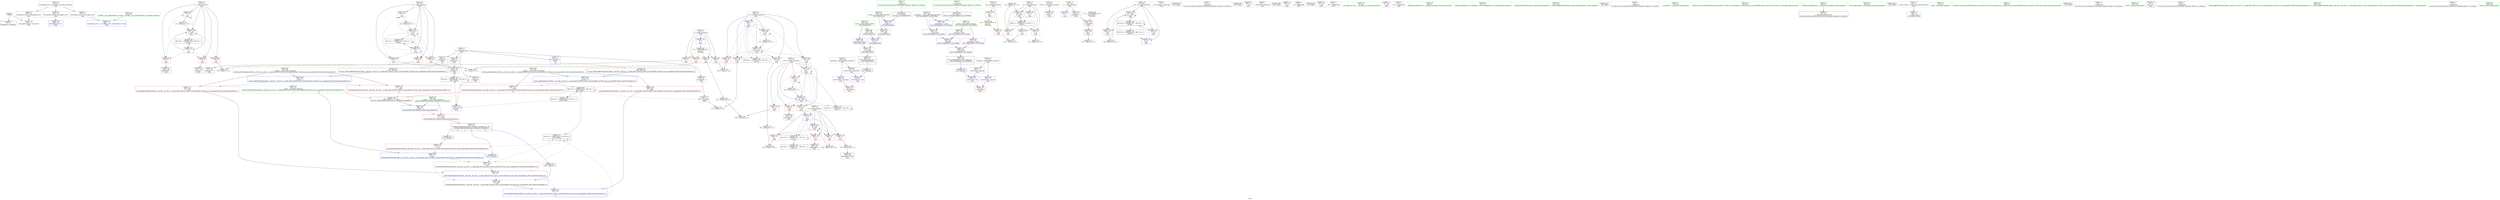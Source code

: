digraph "SVFG" {
	label="SVFG";

	Node0x564ef6b85640 [shape=record,color=grey,label="{NodeID: 0\nNullPtr}"];
	Node0x564ef6b85640 -> Node0x564ef6ba40d0[style=solid];
	Node0x564ef6b85640 -> Node0x564ef6ba9950[style=solid];
	Node0x564ef6ba2eb0 [shape=record,color=red,label="{NodeID: 97\n139\<--63\n\<--i\nmain\n}"];
	Node0x564ef6ba2eb0 -> Node0x564ef6ba4610[style=solid];
	Node0x564ef6ba0f10 [shape=record,color=green,label="{NodeID: 14\n8\<--10\nn\<--n_field_insensitive\nGlob }"];
	Node0x564ef6ba0f10 -> Node0x564ef6ba5f00[style=solid];
	Node0x564ef6ba0f10 -> Node0x564ef6ba5fd0[style=solid];
	Node0x564ef6ba0f10 -> Node0x564ef6ba60a0[style=solid];
	Node0x564ef6ba0f10 -> Node0x564ef6ba6170[style=solid];
	Node0x564ef6ba0f10 -> Node0x564ef6ba9550[style=solid];
	Node0x564ef6ba3a10 [shape=record,color=red,label="{NodeID: 111\n170\<--71\n\<--j29\nmain\n}"];
	Node0x564ef6ba3a10 -> Node0x564ef6ba46e0[style=solid];
	Node0x564ef6ba1c50 [shape=record,color=green,label="{NodeID: 28\n63\<--64\ni\<--i_field_insensitive\nmain\n}"];
	Node0x564ef6ba1c50 -> Node0x564ef6ba6580[style=solid];
	Node0x564ef6ba1c50 -> Node0x564ef6ba2de0[style=solid];
	Node0x564ef6ba1c50 -> Node0x564ef6ba2eb0[style=solid];
	Node0x564ef6ba1c50 -> Node0x564ef6ba2f80[style=solid];
	Node0x564ef6ba1c50 -> Node0x564ef6ba9d90[style=solid];
	Node0x564ef6ba1c50 -> Node0x564ef6baa1a0[style=solid];
	Node0x564ef6ba8e00 [shape=record,color=red,label="{NodeID: 125\n257\<--256\n\<--coerce.dive\n_ZSt12setprecisioni\n}"];
	Node0x564ef6ba8e00 -> Node0x564ef6ba4a20[style=solid];
	Node0x564ef6ba2900 [shape=record,color=green,label="{NodeID: 42\n237\<--238\n__mask.addr\<--__mask.addr_field_insensitive\n_ZSt11setiosflagsSt13_Ios_Fmtflags\n}"];
	Node0x564ef6ba2900 -> Node0x564ef6ba8b90[style=solid];
	Node0x564ef6ba2900 -> Node0x564ef6baa9c0[style=solid];
	Node0x564ef6baf700 [shape=record,color=grey,label="{NodeID: 222\n223 = Binary(222, 147, )\n}"];
	Node0x564ef6baf700 -> Node0x564ef6baa8f0[style=solid];
	Node0x564ef6ba9a50 [shape=record,color=blue,label="{NodeID: 139\n55\<--9\nretval\<--\nmain\n}"];
	Node0x564ef6ba4540 [shape=record,color=black,label="{NodeID: 56\n134\<--133\nconv\<--\nmain\n}"];
	Node0x564ef6ba4540 -> Node0x564ef6bafe80[style=solid];
	Node0x564ef6bd1ee0 [shape=record,color=black,label="{NodeID: 319\n264 = PHI(191, )\n1st arg _ZSt4swapIiENSt9enable_ifIXsr6__and_ISt6__not_ISt15__is_tuple_likeIT_EESt21is_move_constructibleIS3_ESt18is_move_assignableIS3_EEE5valueEvE4typeERS3_SC_ }"];
	Node0x564ef6bd1ee0 -> Node0x564ef6baadd0[style=solid];
	Node0x564ef6baa5b0 [shape=record,color=blue,label="{NodeID: 153\n67\<--196\nans\<--inc45\nmain\n}"];
	Node0x564ef6baa5b0 -> Node0x564ef6ba3390[style=dashed];
	Node0x564ef6baa5b0 -> Node0x564ef6baa5b0[style=dashed];
	Node0x564ef6baa5b0 -> Node0x564ef6bbae30[style=dashed];
	Node0x564ef6ba50a0 [shape=record,color=purple,label="{NodeID: 70\n187\<--16\narrayidx41\<--l\nmain\n|{<s0>10}}"];
	Node0x564ef6ba50a0:s0 -> Node0x564ef6bd1da0[style=solid,color=red];
	Node0x564ef6bbd630 [shape=record,color=black,label="{NodeID: 250\nMR_14V_2 = PHI(MR_14V_4, MR_14V_1, )\npts\{68 \}\n}"];
	Node0x564ef6bbd630 -> Node0x564ef6baa270[style=dashed];
	Node0x564ef6bab110 [shape=record,color=blue,label="{NodeID: 167\n294\<--293\n__t.addr\<--__t\n_ZSt4moveIRiEONSt16remove_referenceIT_E4typeEOS2_\n}"];
	Node0x564ef6bab110 -> Node0x564ef6ba9480[style=dashed];
	Node0x564ef6ba5c90 [shape=record,color=purple,label="{NodeID: 84\n243\<--235\ncoerce.dive\<--retval\n_ZSt11setiosflagsSt13_Ios_Fmtflags\n}"];
	Node0x564ef6ba5c90 -> Node0x564ef6ba8c60[style=solid];
	Node0x564ef6b86450 [shape=record,color=green,label="{NodeID: 1\n7\<--1\n__dso_handle\<--dummyObj\nGlob }"];
	Node0x564ef6ba2f80 [shape=record,color=red,label="{NodeID: 98\n151\<--63\n\<--i\nmain\n}"];
	Node0x564ef6ba2f80 -> Node0x564ef6baeb00[style=solid];
	Node0x564ef6ba1010 [shape=record,color=green,label="{NodeID: 15\n11\<--12\nqq\<--qq_field_insensitive\nGlob }"];
	Node0x564ef6ba1010 -> Node0x564ef6ba6240[style=solid];
	Node0x564ef6ba1010 -> Node0x564ef6ba9650[style=solid];
	Node0x564ef6ba3ae0 [shape=record,color=red,label="{NodeID: 112\n177\<--71\n\<--j29\nmain\n}"];
	Node0x564ef6ba3ae0 -> Node0x564ef6baa4e0[style=solid];
	Node0x564ef6ba1d20 [shape=record,color=green,label="{NodeID: 29\n65\<--66\nj\<--j_field_insensitive\nmain\n}"];
	Node0x564ef6ba1d20 -> Node0x564ef6ba3050[style=solid];
	Node0x564ef6ba1d20 -> Node0x564ef6ba3120[style=solid];
	Node0x564ef6ba1d20 -> Node0x564ef6ba31f0[style=solid];
	Node0x564ef6ba1d20 -> Node0x564ef6ba32c0[style=solid];
	Node0x564ef6ba1d20 -> Node0x564ef6ba9f30[style=solid];
	Node0x564ef6ba1d20 -> Node0x564ef6baa0d0[style=solid];
	Node0x564ef6ba8ed0 [shape=record,color=red,label="{NodeID: 126\n273\<--265\n\<--__a.addr\n_ZSt4swapIiENSt9enable_ifIXsr6__and_ISt6__not_ISt15__is_tuple_likeIT_EESt21is_move_constructibleIS3_ESt18is_move_assignableIS3_EEE5valueEvE4typeERS3_SC_\n|{<s0>12}}"];
	Node0x564ef6ba8ed0:s0 -> Node0x564ef6bd2020[style=solid,color=red];
	Node0x564ef6ba29d0 [shape=record,color=green,label="{NodeID: 43\n248\<--249\nretval\<--retval_field_insensitive\n_ZSt12setprecisioni\n}"];
	Node0x564ef6ba29d0 -> Node0x564ef6ba5d60[style=solid];
	Node0x564ef6ba29d0 -> Node0x564ef6ba5e30[style=solid];
	Node0x564ef69087d0 [shape=record,color=black,label="{NodeID: 306\n95 = PHI()\n}"];
	Node0x564ef6baf880 [shape=record,color=grey,label="{NodeID: 223\n215 = Binary(214, 147, )\n}"];
	Node0x564ef6ba9b20 [shape=record,color=blue,label="{NodeID: 140\n80\<--76\ncoerce.dive\<--call\nmain\n}"];
	Node0x564ef6ba9b20 -> Node0x564ef6ba8850[style=dashed];
	Node0x564ef6ba4610 [shape=record,color=black,label="{NodeID: 57\n140\<--139\nidxprom20\<--\nmain\n}"];
	Node0x564ef6bd2020 [shape=record,color=black,label="{NodeID: 320\n293 = PHI(273, 279, 269, )\n0th arg _ZSt4moveIRiEONSt16remove_referenceIT_E4typeEOS2_ }"];
	Node0x564ef6bd2020 -> Node0x564ef6bab110[style=solid];
	Node0x564ef6bb9530 [shape=record,color=black,label="{NodeID: 237\nMR_24V_9 = PHI(MR_24V_10, MR_24V_8, )\npts\{170000 \}\n|{|<s1>10|<s2>10|<s3>10}}"];
	Node0x564ef6bb9530 -> Node0x564ef6bbc230[style=dashed];
	Node0x564ef6bb9530:s1 -> Node0x564ef6ba9210[style=dashed,color=red];
	Node0x564ef6bb9530:s2 -> Node0x564ef6ba92e0[style=dashed,color=red];
	Node0x564ef6bb9530:s3 -> Node0x564ef6baaf70[style=dashed,color=red];
	Node0x564ef6baa680 [shape=record,color=blue,label="{NodeID: 154\n73\<--200\nk\<--dec\nmain\n}"];
	Node0x564ef6baa680 -> Node0x564ef6ba3c80[style=dashed];
	Node0x564ef6baa680 -> Node0x564ef6ba3d50[style=dashed];
	Node0x564ef6baa680 -> Node0x564ef6ba86b0[style=dashed];
	Node0x564ef6baa680 -> Node0x564ef6ba8780[style=dashed];
	Node0x564ef6baa680 -> Node0x564ef6baa680[style=dashed];
	Node0x564ef6baa680 -> Node0x564ef6bbbd30[style=dashed];
	Node0x564ef6ba5170 [shape=record,color=purple,label="{NodeID: 71\n191\<--16\narrayidx44\<--l\nmain\n|{<s0>10}}"];
	Node0x564ef6ba5170:s0 -> Node0x564ef6bd1ee0[style=solid,color=red];
	Node0x564ef6bbe340 [shape=record,color=black,label="{NodeID: 251\nMR_16V_2 = PHI(MR_16V_4, MR_16V_1, )\npts\{70 \}\n}"];
	Node0x564ef6bbe340 -> Node0x564ef6baa340[style=dashed];
	Node0x564ef6ba5d60 [shape=record,color=purple,label="{NodeID: 85\n253\<--248\n_M_n\<--retval\n_ZSt12setprecisioni\n}"];
	Node0x564ef6ba5d60 -> Node0x564ef6baac30[style=solid];
	Node0x564ef6b864e0 [shape=record,color=green,label="{NodeID: 2\n9\<--1\n\<--dummyObj\nCan only get source location for instruction, argument, global var or function.}"];
	Node0x564ef6ba3050 [shape=record,color=red,label="{NodeID: 99\n126\<--65\n\<--j\nmain\n}"];
	Node0x564ef6ba3050 -> Node0x564ef6bb0300[style=solid];
	Node0x564ef6ba1110 [shape=record,color=green,label="{NodeID: 16\n13\<--15\ns\<--s_field_insensitive\nGlob }"];
	Node0x564ef6ba1110 -> Node0x564ef6ba4c90[style=solid];
	Node0x564ef6ba1110 -> Node0x564ef6ba4d60[style=solid];
	Node0x564ef6ba3bb0 [shape=record,color=red,label="{NodeID: 113\n205\<--71\n\<--j29\nmain\n}"];
	Node0x564ef6ba3bb0 -> Node0x564ef6baee00[style=solid];
	Node0x564ef6ba1df0 [shape=record,color=green,label="{NodeID: 30\n67\<--68\nans\<--ans_field_insensitive\nmain\n}"];
	Node0x564ef6ba1df0 -> Node0x564ef6ba3390[style=solid];
	Node0x564ef6ba1df0 -> Node0x564ef6ba3460[style=solid];
	Node0x564ef6ba1df0 -> Node0x564ef6baa270[style=solid];
	Node0x564ef6ba1df0 -> Node0x564ef6baa5b0[style=solid];
	Node0x564ef6ba8fa0 [shape=record,color=red,label="{NodeID: 127\n282\<--265\n\<--__a.addr\n_ZSt4swapIiENSt9enable_ifIXsr6__and_ISt6__not_ISt15__is_tuple_likeIT_EESt21is_move_constructibleIS3_ESt18is_move_assignableIS3_EEE5valueEvE4typeERS3_SC_\n}"];
	Node0x564ef6ba8fa0 -> Node0x564ef6baaf70[style=solid];
	Node0x564ef6ba2aa0 [shape=record,color=green,label="{NodeID: 44\n250\<--251\n__n.addr\<--__n.addr_field_insensitive\n_ZSt12setprecisioni\n}"];
	Node0x564ef6ba2aa0 -> Node0x564ef6ba8d30[style=solid];
	Node0x564ef6ba2aa0 -> Node0x564ef6baab60[style=solid];
	Node0x564ef6bcffd0 [shape=record,color=black,label="{NodeID: 307\n99 = PHI()\n}"];
	Node0x564ef6bafa00 [shape=record,color=grey,label="{NodeID: 224\n175 = cmp(173, 174, )\n}"];
	Node0x564ef6ba9bf0 [shape=record,color=blue,label="{NodeID: 141\n91\<--87\ncoerce.dive5\<--call4\nmain\n}"];
	Node0x564ef6ba9bf0 -> Node0x564ef6ba8920[style=dashed];
	Node0x564ef6ba46e0 [shape=record,color=black,label="{NodeID: 58\n171\<--170\nidxprom33\<--\nmain\n}"];
	Node0x564ef6bd2300 [shape=record,color=black,label="{NodeID: 321\n247 = PHI(88, )\n0th arg _ZSt12setprecisioni }"];
	Node0x564ef6bd2300 -> Node0x564ef6baab60[style=solid];
	Node0x564ef6baa750 [shape=record,color=blue,label="{NodeID: 155\n71\<--206\nj29\<--inc50\nmain\n}"];
	Node0x564ef6baa750 -> Node0x564ef6ba3940[style=dashed];
	Node0x564ef6baa750 -> Node0x564ef6ba3a10[style=dashed];
	Node0x564ef6baa750 -> Node0x564ef6ba3ae0[style=dashed];
	Node0x564ef6baa750 -> Node0x564ef6ba3bb0[style=dashed];
	Node0x564ef6baa750 -> Node0x564ef6baa410[style=dashed];
	Node0x564ef6baa750 -> Node0x564ef6baa750[style=dashed];
	Node0x564ef6baa750 -> Node0x564ef6bbe430[style=dashed];
	Node0x564ef6ba5240 [shape=record,color=purple,label="{NodeID: 72\n98\<--19\n\<--.str\nmain\n}"];
	Node0x564ef6bbe430 [shape=record,color=black,label="{NodeID: 252\nMR_18V_2 = PHI(MR_18V_3, MR_18V_1, )\npts\{72 \}\n}"];
	Node0x564ef6bbe430 -> Node0x564ef6baa410[style=dashed];
	Node0x564ef6bbe430 -> Node0x564ef6bbe430[style=dashed];
	Node0x564ef6ba5e30 [shape=record,color=purple,label="{NodeID: 86\n256\<--248\ncoerce.dive\<--retval\n_ZSt12setprecisioni\n}"];
	Node0x564ef6ba5e30 -> Node0x564ef6ba8e00[style=solid];
	Node0x564ef6b86790 [shape=record,color=green,label="{NodeID: 3\n18\<--1\n_ZSt4cout\<--dummyObj\nGlob }"];
	Node0x564ef6ba3120 [shape=record,color=red,label="{NodeID: 100\n130\<--65\n\<--j\nmain\n}"];
	Node0x564ef6ba3120 -> Node0x564ef6ba4470[style=solid];
	Node0x564ef6ba1210 [shape=record,color=green,label="{NodeID: 17\n16\<--17\nl\<--l_field_insensitive\nGlob }"];
	Node0x564ef6ba1210 -> Node0x564ef6ba4e30[style=solid];
	Node0x564ef6ba1210 -> Node0x564ef6ba4f00[style=solid];
	Node0x564ef6ba1210 -> Node0x564ef6ba4fd0[style=solid];
	Node0x564ef6ba1210 -> Node0x564ef6ba50a0[style=solid];
	Node0x564ef6ba1210 -> Node0x564ef6ba5170[style=solid];
	Node0x564ef6ba3c80 [shape=record,color=red,label="{NodeID: 114\n180\<--73\n\<--k\nmain\n}"];
	Node0x564ef6ba3c80 -> Node0x564ef6bb0000[style=solid];
	Node0x564ef6ba1ec0 [shape=record,color=green,label="{NodeID: 31\n69\<--70\ni25\<--i25_field_insensitive\nmain\n}"];
	Node0x564ef6ba1ec0 -> Node0x564ef6ba3530[style=solid];
	Node0x564ef6ba1ec0 -> Node0x564ef6ba3600[style=solid];
	Node0x564ef6ba1ec0 -> Node0x564ef6ba36d0[style=solid];
	Node0x564ef6ba1ec0 -> Node0x564ef6ba37a0[style=solid];
	Node0x564ef6ba1ec0 -> Node0x564ef6ba3870[style=solid];
	Node0x564ef6ba1ec0 -> Node0x564ef6baa340[style=solid];
	Node0x564ef6ba1ec0 -> Node0x564ef6baa820[style=solid];
	Node0x564ef6ba9070 [shape=record,color=red,label="{NodeID: 128\n279\<--267\n\<--__b.addr\n_ZSt4swapIiENSt9enable_ifIXsr6__and_ISt6__not_ISt15__is_tuple_likeIT_EESt21is_move_constructibleIS3_ESt18is_move_assignableIS3_EEE5valueEvE4typeERS3_SC_\n|{<s0>13}}"];
	Node0x564ef6ba9070:s0 -> Node0x564ef6bd2020[style=solid,color=red];
	Node0x564ef6ba2b70 [shape=record,color=green,label="{NodeID: 45\n265\<--266\n__a.addr\<--__a.addr_field_insensitive\n_ZSt4swapIiENSt9enable_ifIXsr6__and_ISt6__not_ISt15__is_tuple_likeIT_EESt21is_move_constructibleIS3_ESt18is_move_assignableIS3_EEE5valueEvE4typeERS3_SC_\n}"];
	Node0x564ef6ba2b70 -> Node0x564ef6ba8ed0[style=solid];
	Node0x564ef6ba2b70 -> Node0x564ef6ba8fa0[style=solid];
	Node0x564ef6ba2b70 -> Node0x564ef6baad00[style=solid];
	Node0x564ef6bcf0f0 [shape=record,color=black,label="{NodeID: 308\n109 = PHI()\n}"];
	Node0x564ef6bafb80 [shape=record,color=grey,label="{NodeID: 225\n160 = cmp(158, 159, )\n}"];
	Node0x564ef6ba9cc0 [shape=record,color=blue,label="{NodeID: 142\n61\<--9\nii\<--\nmain\n}"];
	Node0x564ef6ba9cc0 -> Node0x564ef6bbc730[style=dashed];
	Node0x564ef6ba47b0 [shape=record,color=black,label="{NodeID: 59\n186\<--185\nidxprom40\<--\nmain\n}"];
	Node0x564ef6bd2410 [shape=record,color=black,label="{NodeID: 322\n234 = PHI(77, )\n0th arg _ZSt11setiosflagsSt13_Ios_Fmtflags }"];
	Node0x564ef6bd2410 -> Node0x564ef6baa9c0[style=solid];
	Node0x564ef6baa820 [shape=record,color=blue,label="{NodeID: 156\n69\<--211\ni25\<--inc53\nmain\n}"];
	Node0x564ef6baa820 -> Node0x564ef6ba3530[style=dashed];
	Node0x564ef6baa820 -> Node0x564ef6ba3600[style=dashed];
	Node0x564ef6baa820 -> Node0x564ef6ba36d0[style=dashed];
	Node0x564ef6baa820 -> Node0x564ef6ba37a0[style=dashed];
	Node0x564ef6baa820 -> Node0x564ef6ba3870[style=dashed];
	Node0x564ef6baa820 -> Node0x564ef6baa820[style=dashed];
	Node0x564ef6baa820 -> Node0x564ef6bbe340[style=dashed];
	Node0x564ef6ba5310 [shape=record,color=purple,label="{NodeID: 73\n108\<--19\n\<--.str\nmain\n}"];
	Node0x564ef6bbe930 [shape=record,color=black,label="{NodeID: 253\nMR_20V_2 = PHI(MR_20V_3, MR_20V_1, )\npts\{74 \}\n}"];
	Node0x564ef6bbe930 -> Node0x564ef6bbbd30[style=dashed];
	Node0x564ef6ba5f00 [shape=record,color=red,label="{NodeID: 87\n113\<--8\n\<--n\nmain\n}"];
	Node0x564ef6ba5f00 -> Node0x564ef6bb0180[style=solid];
	Node0x564ef6b86820 [shape=record,color=green,label="{NodeID: 4\n19\<--1\n.str\<--dummyObj\nGlob }"];
	Node0x564ef6ba31f0 [shape=record,color=red,label="{NodeID: 101\n138\<--65\n\<--j\nmain\n}"];
	Node0x564ef6ba31f0 -> Node0x564ef6baa000[style=solid];
	Node0x564ef6ba1310 [shape=record,color=green,label="{NodeID: 18\n25\<--29\nllvm.global_ctors\<--llvm.global_ctors_field_insensitive\nGlob }"];
	Node0x564ef6ba1310 -> Node0x564ef6ba5580[style=solid];
	Node0x564ef6ba1310 -> Node0x564ef6ba5680[style=solid];
	Node0x564ef6ba1310 -> Node0x564ef6ba5780[style=solid];
	Node0x564ef6ba3d50 [shape=record,color=red,label="{NodeID: 115\n185\<--73\n\<--k\nmain\n}"];
	Node0x564ef6ba3d50 -> Node0x564ef6ba47b0[style=solid];
	Node0x564ef6ba1f90 [shape=record,color=green,label="{NodeID: 32\n71\<--72\nj29\<--j29_field_insensitive\nmain\n}"];
	Node0x564ef6ba1f90 -> Node0x564ef6ba3940[style=solid];
	Node0x564ef6ba1f90 -> Node0x564ef6ba3a10[style=solid];
	Node0x564ef6ba1f90 -> Node0x564ef6ba3ae0[style=solid];
	Node0x564ef6ba1f90 -> Node0x564ef6ba3bb0[style=solid];
	Node0x564ef6ba1f90 -> Node0x564ef6baa410[style=solid];
	Node0x564ef6ba1f90 -> Node0x564ef6baa750[style=solid];
	Node0x564ef6ba9140 [shape=record,color=red,label="{NodeID: 129\n286\<--267\n\<--__b.addr\n_ZSt4swapIiENSt9enable_ifIXsr6__and_ISt6__not_ISt15__is_tuple_likeIT_EESt21is_move_constructibleIS3_ESt18is_move_assignableIS3_EEE5valueEvE4typeERS3_SC_\n}"];
	Node0x564ef6ba9140 -> Node0x564ef6bab040[style=solid];
	Node0x564ef6ba2c40 [shape=record,color=green,label="{NodeID: 46\n267\<--268\n__b.addr\<--__b.addr_field_insensitive\n_ZSt4swapIiENSt9enable_ifIXsr6__and_ISt6__not_ISt15__is_tuple_likeIT_EESt21is_move_constructibleIS3_ESt18is_move_assignableIS3_EEE5valueEvE4typeERS3_SC_\n}"];
	Node0x564ef6ba2c40 -> Node0x564ef6ba9070[style=solid];
	Node0x564ef6ba2c40 -> Node0x564ef6ba9140[style=solid];
	Node0x564ef6ba2c40 -> Node0x564ef6baadd0[style=solid];
	Node0x564ef6bcf1f0 [shape=record,color=black,label="{NodeID: 309\n37 = PHI()\n}"];
	Node0x564ef6bafd00 [shape=record,color=grey,label="{NodeID: 226\n106 = cmp(104, 105, )\n}"];
	Node0x564ef6ba9d90 [shape=record,color=blue,label="{NodeID: 143\n63\<--9\ni\<--\nmain\n}"];
	Node0x564ef6ba9d90 -> Node0x564ef6ba6580[style=dashed];
	Node0x564ef6ba9d90 -> Node0x564ef6ba2de0[style=dashed];
	Node0x564ef6ba9d90 -> Node0x564ef6ba2eb0[style=dashed];
	Node0x564ef6ba9d90 -> Node0x564ef6ba2f80[style=dashed];
	Node0x564ef6ba9d90 -> Node0x564ef6baa1a0[style=dashed];
	Node0x564ef6ba9d90 -> Node0x564ef6bbcc30[style=dashed];
	Node0x564ef6ba4880 [shape=record,color=black,label="{NodeID: 60\n190\<--189\nidxprom43\<--sub42\nmain\n}"];
	Node0x564ef6baa8f0 [shape=record,color=blue,label="{NodeID: 157\n61\<--223\nii\<--inc58\nmain\n}"];
	Node0x564ef6baa8f0 -> Node0x564ef6bbc730[style=dashed];
	Node0x564ef6ba53e0 [shape=record,color=purple,label="{NodeID: 74\n121\<--21\n\<--.str.1\nmain\n}"];
	Node0x564ef6bbee30 [shape=record,color=black,label="{NodeID: 254\nMR_24V_2 = PHI(MR_24V_8, MR_24V_1, )\npts\{170000 \}\n}"];
	Node0x564ef6bbee30 -> Node0x564ef6ba9e60[style=dashed];
	Node0x564ef6bbee30 -> Node0x564ef6bbc230[style=dashed];
	Node0x564ef6ba5fd0 [shape=record,color=red,label="{NodeID: 88\n127\<--8\n\<--n\nmain\n}"];
	Node0x564ef6ba5fd0 -> Node0x564ef6bb0300[style=solid];
	Node0x564ef6b868b0 [shape=record,color=green,label="{NodeID: 5\n21\<--1\n.str.1\<--dummyObj\nGlob }"];
	Node0x564ef6bc13d0 [shape=record,color=yellow,style=double,label="{NodeID: 268\n22V_1 = ENCHI(MR_22V_0)\npts\{150000 \}\nFun[main]}"];
	Node0x564ef6bc13d0 -> Node0x564ef6ba89f0[style=dashed];
	Node0x564ef6ba32c0 [shape=record,color=red,label="{NodeID: 102\n145\<--65\n\<--j\nmain\n}"];
	Node0x564ef6ba32c0 -> Node0x564ef6baef80[style=solid];
	Node0x564ef6ba1410 [shape=record,color=green,label="{NodeID: 19\n30\<--31\n__cxx_global_var_init\<--__cxx_global_var_init_field_insensitive\n}"];
	Node0x564ef6ba86b0 [shape=record,color=red,label="{NodeID: 116\n188\<--73\n\<--k\nmain\n}"];
	Node0x564ef6ba86b0 -> Node0x564ef6baec80[style=solid];
	Node0x564ef6ba2060 [shape=record,color=green,label="{NodeID: 33\n73\<--74\nk\<--k_field_insensitive\nmain\n}"];
	Node0x564ef6ba2060 -> Node0x564ef6ba3c80[style=solid];
	Node0x564ef6ba2060 -> Node0x564ef6ba3d50[style=solid];
	Node0x564ef6ba2060 -> Node0x564ef6ba86b0[style=solid];
	Node0x564ef6ba2060 -> Node0x564ef6ba8780[style=solid];
	Node0x564ef6ba2060 -> Node0x564ef6baa4e0[style=solid];
	Node0x564ef6ba2060 -> Node0x564ef6baa680[style=solid];
	Node0x564ef6baea00 [shape=record,color=grey,label="{NodeID: 213\n211 = Binary(210, 147, )\n}"];
	Node0x564ef6baea00 -> Node0x564ef6baa820[style=solid];
	Node0x564ef6ba9210 [shape=record,color=red,label="{NodeID: 130\n277\<--274\n\<--call\n_ZSt4swapIiENSt9enable_ifIXsr6__and_ISt6__not_ISt15__is_tuple_likeIT_EESt21is_move_constructibleIS3_ESt18is_move_assignableIS3_EEE5valueEvE4typeERS3_SC_\n}"];
	Node0x564ef6ba9210 -> Node0x564ef6baaea0[style=solid];
	Node0x564ef6ba2d10 [shape=record,color=green,label="{NodeID: 47\n269\<--270\n__tmp\<--__tmp_field_insensitive\n_ZSt4swapIiENSt9enable_ifIXsr6__and_ISt6__not_ISt15__is_tuple_likeIT_EESt21is_move_constructibleIS3_ESt18is_move_assignableIS3_EEE5valueEvE4typeERS3_SC_\n|{|<s1>14}}"];
	Node0x564ef6ba2d10 -> Node0x564ef6baaea0[style=solid];
	Node0x564ef6ba2d10:s1 -> Node0x564ef6bd2020[style=solid,color=red];
	Node0x564ef6bcf2f0 [shape=record,color=black,label="{NodeID: 310\n76 = PHI(233, )\n}"];
	Node0x564ef6bcf2f0 -> Node0x564ef6ba9b20[style=solid];
	Node0x564ef6bafe80 [shape=record,color=grey,label="{NodeID: 227\n135 = cmp(134, 136, )\n}"];
	Node0x564ef6ba9e60 [shape=record,color=blue,label="{NodeID: 144\n118\<--120\narrayidx\<--\nmain\n}"];
	Node0x564ef6ba9e60 -> Node0x564ef6bb8630[style=dashed];
	Node0x564ef6ba4950 [shape=record,color=black,label="{NodeID: 61\n233\<--244\n_ZSt11setiosflagsSt13_Ios_Fmtflags_ret\<--\n_ZSt11setiosflagsSt13_Ios_Fmtflags\n|{<s0>3}}"];
	Node0x564ef6ba4950:s0 -> Node0x564ef6bcf2f0[style=solid,color=blue];
	Node0x564ef6baa9c0 [shape=record,color=blue,label="{NodeID: 158\n237\<--234\n__mask.addr\<--__mask\n_ZSt11setiosflagsSt13_Ios_Fmtflags\n}"];
	Node0x564ef6baa9c0 -> Node0x564ef6ba8b90[style=dashed];
	Node0x564ef6ba54b0 [shape=record,color=purple,label="{NodeID: 75\n217\<--23\n\<--.str.2\nmain\n}"];
	Node0x564ef6ba60a0 [shape=record,color=red,label="{NodeID: 89\n159\<--8\n\<--n\nmain\n}"];
	Node0x564ef6ba60a0 -> Node0x564ef6bafb80[style=solid];
	Node0x564ef6b86970 [shape=record,color=green,label="{NodeID: 6\n23\<--1\n.str.2\<--dummyObj\nGlob }"];
	Node0x564ef6ba3390 [shape=record,color=red,label="{NodeID: 103\n195\<--67\n\<--ans\nmain\n}"];
	Node0x564ef6ba3390 -> Node0x564ef6baf580[style=solid];
	Node0x564ef6ba1510 [shape=record,color=green,label="{NodeID: 20\n34\<--35\n_ZNSt8ios_base4InitC1Ev\<--_ZNSt8ios_base4InitC1Ev_field_insensitive\n}"];
	Node0x564ef6ba8780 [shape=record,color=red,label="{NodeID: 117\n199\<--73\n\<--k\nmain\n}"];
	Node0x564ef6ba8780 -> Node0x564ef6baf400[style=solid];
	Node0x564ef6ba2130 [shape=record,color=green,label="{NodeID: 34\n78\<--79\n_ZSt11setiosflagsSt13_Ios_Fmtflags\<--_ZSt11setiosflagsSt13_Ios_Fmtflags_field_insensitive\n}"];
	Node0x564ef6baeb00 [shape=record,color=grey,label="{NodeID: 214\n152 = Binary(151, 147, )\n}"];
	Node0x564ef6baeb00 -> Node0x564ef6baa1a0[style=solid];
	Node0x564ef6ba92e0 [shape=record,color=red,label="{NodeID: 131\n281\<--280\n\<--call1\n_ZSt4swapIiENSt9enable_ifIXsr6__and_ISt6__not_ISt15__is_tuple_likeIT_EESt21is_move_constructibleIS3_ESt18is_move_assignableIS3_EEE5valueEvE4typeERS3_SC_\n}"];
	Node0x564ef6ba92e0 -> Node0x564ef6baaf70[style=solid];
	Node0x564ef6ba3e00 [shape=record,color=green,label="{NodeID: 48\n275\<--276\n_ZSt4moveIRiEONSt16remove_referenceIT_E4typeEOS2_\<--_ZSt4moveIRiEONSt16remove_referenceIT_E4typeEOS2__field_insensitive\n}"];
	Node0x564ef6bcf4e0 [shape=record,color=black,label="{NodeID: 311\n84 = PHI()\n}"];
	Node0x564ef6bb0000 [shape=record,color=grey,label="{NodeID: 228\n183 = cmp(180, 182, )\n}"];
	Node0x564ef6ba9f30 [shape=record,color=blue,label="{NodeID: 145\n65\<--9\nj\<--\nmain\n}"];
	Node0x564ef6ba9f30 -> Node0x564ef6ba3050[style=dashed];
	Node0x564ef6ba9f30 -> Node0x564ef6ba3120[style=dashed];
	Node0x564ef6ba9f30 -> Node0x564ef6ba31f0[style=dashed];
	Node0x564ef6ba9f30 -> Node0x564ef6ba32c0[style=dashed];
	Node0x564ef6ba9f30 -> Node0x564ef6ba9f30[style=dashed];
	Node0x564ef6ba9f30 -> Node0x564ef6baa0d0[style=dashed];
	Node0x564ef6ba9f30 -> Node0x564ef6bbd130[style=dashed];
	Node0x564ef6ba4a20 [shape=record,color=black,label="{NodeID: 62\n246\<--257\n_ZSt12setprecisioni_ret\<--\n_ZSt12setprecisioni\n|{<s0>5}}"];
	Node0x564ef6ba4a20:s0 -> Node0x564ef6bcf5b0[style=solid,color=blue];
	Node0x564ef6bbae30 [shape=record,color=black,label="{NodeID: 242\nMR_14V_4 = PHI(MR_14V_7, MR_14V_3, )\npts\{68 \}\n}"];
	Node0x564ef6bbae30 -> Node0x564ef6ba3390[style=dashed];
	Node0x564ef6bbae30 -> Node0x564ef6ba3460[style=dashed];
	Node0x564ef6bbae30 -> Node0x564ef6baa5b0[style=dashed];
	Node0x564ef6bbae30 -> Node0x564ef6bbae30[style=dashed];
	Node0x564ef6bbae30 -> Node0x564ef6bbd630[style=dashed];
	Node0x564ef6baaa90 [shape=record,color=blue,label="{NodeID: 159\n240\<--241\n_M_mask\<--\n_ZSt11setiosflagsSt13_Ios_Fmtflags\n}"];
	Node0x564ef6baaa90 -> Node0x564ef6ba8c60[style=dashed];
	Node0x564ef6ba5580 [shape=record,color=purple,label="{NodeID: 76\n303\<--25\nllvm.global_ctors_0\<--llvm.global_ctors\nGlob }"];
	Node0x564ef6ba5580 -> Node0x564ef6ba9750[style=solid];
	Node0x564ef6ba6170 [shape=record,color=red,label="{NodeID: 90\n166\<--8\n\<--n\nmain\n}"];
	Node0x564ef6ba6170 -> Node0x564ef6baf280[style=solid];
	Node0x564ef6ba08c0 [shape=record,color=green,label="{NodeID: 7\n26\<--1\n\<--dummyObj\nCan only get source location for instruction, argument, global var or function.}"];
	Node0x564ef6ba3460 [shape=record,color=red,label="{NodeID: 104\n216\<--67\n\<--ans\nmain\n}"];
	Node0x564ef6ba1610 [shape=record,color=green,label="{NodeID: 21\n40\<--41\n__cxa_atexit\<--__cxa_atexit_field_insensitive\n}"];
	Node0x564ef6ba8850 [shape=record,color=red,label="{NodeID: 118\n83\<--82\n\<--coerce.dive1\nmain\n}"];
	Node0x564ef6ba2230 [shape=record,color=green,label="{NodeID: 35\n85\<--86\n_ZStlsIcSt11char_traitsIcEERSt13basic_ostreamIT_T0_ES6_St12_Setiosflags\<--_ZStlsIcSt11char_traitsIcEERSt13basic_ostreamIT_T0_ES6_St12_Setiosflags_field_insensitive\n}"];
	Node0x564ef6baec80 [shape=record,color=grey,label="{NodeID: 215\n189 = Binary(188, 147, )\n}"];
	Node0x564ef6baec80 -> Node0x564ef6ba4880[style=solid];
	Node0x564ef6ba93b0 [shape=record,color=red,label="{NodeID: 132\n285\<--284\n\<--call2\n_ZSt4swapIiENSt9enable_ifIXsr6__and_ISt6__not_ISt15__is_tuple_likeIT_EESt21is_move_constructibleIS3_ESt18is_move_assignableIS3_EEE5valueEvE4typeERS3_SC_\n}"];
	Node0x564ef6ba93b0 -> Node0x564ef6bab040[style=solid];
	Node0x564ef6ba3f00 [shape=record,color=green,label="{NodeID: 49\n294\<--295\n__t.addr\<--__t.addr_field_insensitive\n_ZSt4moveIRiEONSt16remove_referenceIT_E4typeEOS2_\n}"];
	Node0x564ef6ba3f00 -> Node0x564ef6ba9480[style=solid];
	Node0x564ef6ba3f00 -> Node0x564ef6bab110[style=solid];
	Node0x564ef6bcf5b0 [shape=record,color=black,label="{NodeID: 312\n87 = PHI(246, )\n}"];
	Node0x564ef6bcf5b0 -> Node0x564ef6ba9bf0[style=solid];
	Node0x564ef6bb0180 [shape=record,color=grey,label="{NodeID: 229\n114 = cmp(112, 113, )\n}"];
	Node0x564ef6baa000 [shape=record,color=blue,label="{NodeID: 146\n141\<--138\narrayidx21\<--\nmain\n}"];
	Node0x564ef6baa000 -> Node0x564ef6bb8630[style=dashed];
	Node0x564ef6ba4af0 [shape=record,color=black,label="{NodeID: 63\n292\<--297\n_ZSt4moveIRiEONSt16remove_referenceIT_E4typeEOS2__ret\<--\n_ZSt4moveIRiEONSt16remove_referenceIT_E4typeEOS2_\n|{<s0>12|<s1>13|<s2>14}}"];
	Node0x564ef6ba4af0:s0 -> Node0x564ef6bcf880[style=solid,color=blue];
	Node0x564ef6ba4af0:s1 -> Node0x564ef6bcfa20[style=solid,color=blue];
	Node0x564ef6ba4af0:s2 -> Node0x564ef6bd1c60[style=solid,color=blue];
	Node0x564ef6baab60 [shape=record,color=blue,label="{NodeID: 160\n250\<--247\n__n.addr\<--__n\n_ZSt12setprecisioni\n}"];
	Node0x564ef6baab60 -> Node0x564ef6ba8d30[style=dashed];
	Node0x564ef6ba5680 [shape=record,color=purple,label="{NodeID: 77\n304\<--25\nllvm.global_ctors_1\<--llvm.global_ctors\nGlob }"];
	Node0x564ef6ba5680 -> Node0x564ef6ba9850[style=solid];
	Node0x564ef6ba6240 [shape=record,color=red,label="{NodeID: 91\n105\<--11\n\<--qq\nmain\n}"];
	Node0x564ef6ba6240 -> Node0x564ef6bafd00[style=solid];
	Node0x564ef6ba0950 [shape=record,color=green,label="{NodeID: 8\n77\<--1\n\<--dummyObj\nCan only get source location for instruction, argument, global var or function.|{<s0>3}}"];
	Node0x564ef6ba0950:s0 -> Node0x564ef6bd2410[style=solid,color=red];
	Node0x564ef6ba3530 [shape=record,color=red,label="{NodeID: 105\n158\<--69\n\<--i25\nmain\n}"];
	Node0x564ef6ba3530 -> Node0x564ef6bafb80[style=solid];
	Node0x564ef6ba1710 [shape=record,color=green,label="{NodeID: 22\n39\<--45\n_ZNSt8ios_base4InitD1Ev\<--_ZNSt8ios_base4InitD1Ev_field_insensitive\n}"];
	Node0x564ef6ba1710 -> Node0x564ef6ba42a0[style=solid];
	Node0x564ef6ba8920 [shape=record,color=red,label="{NodeID: 119\n94\<--93\n\<--coerce.dive6\nmain\n}"];
	Node0x564ef6ba2330 [shape=record,color=green,label="{NodeID: 36\n89\<--90\n_ZSt12setprecisioni\<--_ZSt12setprecisioni_field_insensitive\n}"];
	Node0x564ef6baee00 [shape=record,color=grey,label="{NodeID: 216\n206 = Binary(205, 147, )\n}"];
	Node0x564ef6baee00 -> Node0x564ef6baa750[style=solid];
	Node0x564ef6ba9480 [shape=record,color=red,label="{NodeID: 133\n297\<--294\n\<--__t.addr\n_ZSt4moveIRiEONSt16remove_referenceIT_E4typeEOS2_\n}"];
	Node0x564ef6ba9480 -> Node0x564ef6ba4af0[style=solid];
	Node0x564ef6ba3fd0 [shape=record,color=green,label="{NodeID: 50\n27\<--299\n_GLOBAL__sub_I_ZhukovDmitry_0_0.cpp\<--_GLOBAL__sub_I_ZhukovDmitry_0_0.cpp_field_insensitive\n}"];
	Node0x564ef6ba3fd0 -> Node0x564ef6ba9850[style=solid];
	Node0x564ef6bcf6e0 [shape=record,color=black,label="{NodeID: 313\n218 = PHI()\n}"];
	Node0x564ef6bb0300 [shape=record,color=grey,label="{NodeID: 230\n128 = cmp(126, 127, )\n}"];
	Node0x564ef6baa0d0 [shape=record,color=blue,label="{NodeID: 147\n65\<--146\nj\<--inc\nmain\n}"];
	Node0x564ef6baa0d0 -> Node0x564ef6ba3050[style=dashed];
	Node0x564ef6baa0d0 -> Node0x564ef6ba3120[style=dashed];
	Node0x564ef6baa0d0 -> Node0x564ef6ba31f0[style=dashed];
	Node0x564ef6baa0d0 -> Node0x564ef6ba32c0[style=dashed];
	Node0x564ef6baa0d0 -> Node0x564ef6ba9f30[style=dashed];
	Node0x564ef6baa0d0 -> Node0x564ef6baa0d0[style=dashed];
	Node0x564ef6baa0d0 -> Node0x564ef6bbd130[style=dashed];
	Node0x564ef6ba4bc0 [shape=record,color=purple,label="{NodeID: 64\n36\<--4\n\<--_ZStL8__ioinit\n__cxx_global_var_init\n}"];
	Node0x564ef6baac30 [shape=record,color=blue,label="{NodeID: 161\n253\<--254\n_M_n\<--\n_ZSt12setprecisioni\n}"];
	Node0x564ef6baac30 -> Node0x564ef6ba8e00[style=dashed];
	Node0x564ef6ba5780 [shape=record,color=purple,label="{NodeID: 78\n305\<--25\nllvm.global_ctors_2\<--llvm.global_ctors\nGlob }"];
	Node0x564ef6ba5780 -> Node0x564ef6ba9950[style=solid];
	Node0x564ef6a03600 [shape=record,color=yellow,style=double,label="{NodeID: 258\n2V_1 = ENCHI(MR_2V_0)\npts\{10 \}\nFun[main]}"];
	Node0x564ef6a03600 -> Node0x564ef6ba5f00[style=dashed];
	Node0x564ef6a03600 -> Node0x564ef6ba5fd0[style=dashed];
	Node0x564ef6a03600 -> Node0x564ef6ba60a0[style=dashed];
	Node0x564ef6a03600 -> Node0x564ef6ba6170[style=dashed];
	Node0x564ef6ba6310 [shape=record,color=red,label="{NodeID: 92\n104\<--61\n\<--ii\nmain\n}"];
	Node0x564ef6ba6310 -> Node0x564ef6bafd00[style=solid];
	Node0x564ef6ba0a10 [shape=record,color=green,label="{NodeID: 9\n88\<--1\n\<--dummyObj\nCan only get source location for instruction, argument, global var or function.|{<s0>5}}"];
	Node0x564ef6ba0a10:s0 -> Node0x564ef6bd2300[style=solid,color=red];
	Node0x564ef6ba3600 [shape=record,color=red,label="{NodeID: 106\n162\<--69\n\<--i25\nmain\n}"];
	Node0x564ef6ba3600 -> Node0x564ef6baa410[style=solid];
	Node0x564ef6ba1810 [shape=record,color=green,label="{NodeID: 23\n52\<--53\nmain\<--main_field_insensitive\n}"];
	Node0x564ef6ba89f0 [shape=record,color=red,label="{NodeID: 120\n133\<--132\n\<--arrayidx18\nmain\n}"];
	Node0x564ef6ba89f0 -> Node0x564ef6ba4540[style=solid];
	Node0x564ef6ba2430 [shape=record,color=green,label="{NodeID: 37\n96\<--97\n_ZStlsIcSt11char_traitsIcEERSt13basic_ostreamIT_T0_ES6_St13_Setprecision\<--_ZStlsIcSt11char_traitsIcEERSt13basic_ostreamIT_T0_ES6_St13_Setprecision_field_insensitive\n}"];
	Node0x564ef6baef80 [shape=record,color=grey,label="{NodeID: 217\n146 = Binary(145, 147, )\n}"];
	Node0x564ef6baef80 -> Node0x564ef6baa0d0[style=solid];
	Node0x564ef6ba9550 [shape=record,color=blue,label="{NodeID: 134\n8\<--9\nn\<--\nGlob }"];
	Node0x564ef6ba9550 -> Node0x564ef6a03600[style=dashed];
	Node0x564ef6ba40d0 [shape=record,color=black,label="{NodeID: 51\n2\<--3\ndummyVal\<--dummyVal\n}"];
	Node0x564ef6bcf7b0 [shape=record,color=black,label="{NodeID: 314\n123 = PHI()\n}"];
	Node0x564ef6bb0480 [shape=record,color=grey,label="{NodeID: 231\n168 = cmp(165, 167, )\n}"];
	Node0x564ef6baa1a0 [shape=record,color=blue,label="{NodeID: 148\n63\<--152\ni\<--inc23\nmain\n}"];
	Node0x564ef6baa1a0 -> Node0x564ef6ba6580[style=dashed];
	Node0x564ef6baa1a0 -> Node0x564ef6ba2de0[style=dashed];
	Node0x564ef6baa1a0 -> Node0x564ef6ba2eb0[style=dashed];
	Node0x564ef6baa1a0 -> Node0x564ef6ba2f80[style=dashed];
	Node0x564ef6baa1a0 -> Node0x564ef6baa1a0[style=dashed];
	Node0x564ef6baa1a0 -> Node0x564ef6bbcc30[style=dashed];
	Node0x564ef6ba4c90 [shape=record,color=purple,label="{NodeID: 65\n122\<--13\n\<--s\nmain\n}"];
	Node0x564ef6bbbd30 [shape=record,color=black,label="{NodeID: 245\nMR_20V_3 = PHI(MR_20V_7, MR_20V_2, )\npts\{74 \}\n}"];
	Node0x564ef6bbbd30 -> Node0x564ef6baa4e0[style=dashed];
	Node0x564ef6bbbd30 -> Node0x564ef6bbbd30[style=dashed];
	Node0x564ef6bbbd30 -> Node0x564ef6bbe930[style=dashed];
	Node0x564ef6baad00 [shape=record,color=blue,label="{NodeID: 162\n265\<--263\n__a.addr\<--__a\n_ZSt4swapIiENSt9enable_ifIXsr6__and_ISt6__not_ISt15__is_tuple_likeIT_EESt21is_move_constructibleIS3_ESt18is_move_assignableIS3_EEE5valueEvE4typeERS3_SC_\n}"];
	Node0x564ef6baad00 -> Node0x564ef6ba8ed0[style=dashed];
	Node0x564ef6baad00 -> Node0x564ef6ba8fa0[style=dashed];
	Node0x564ef6ba5880 [shape=record,color=purple,label="{NodeID: 79\n80\<--57\ncoerce.dive\<--agg.tmp\nmain\n}"];
	Node0x564ef6ba5880 -> Node0x564ef6ba9b20[style=solid];
	Node0x564ef6a65fa0 [shape=record,color=yellow,style=double,label="{NodeID: 259\n4V_1 = ENCHI(MR_4V_0)\npts\{12 \}\nFun[main]}"];
	Node0x564ef6a65fa0 -> Node0x564ef6ba6240[style=dashed];
	Node0x564ef6ba63e0 [shape=record,color=red,label="{NodeID: 93\n214\<--61\n\<--ii\nmain\n}"];
	Node0x564ef6ba63e0 -> Node0x564ef6baf880[style=solid];
	Node0x564ef6ba0b10 [shape=record,color=green,label="{NodeID: 10\n120\<--1\n\<--dummyObj\nCan only get source location for instruction, argument, global var or function.}"];
	Node0x564ef6ba36d0 [shape=record,color=red,label="{NodeID: 107\n174\<--69\n\<--i25\nmain\n}"];
	Node0x564ef6ba36d0 -> Node0x564ef6bafa00[style=solid];
	Node0x564ef6ba1910 [shape=record,color=green,label="{NodeID: 24\n55\<--56\nretval\<--retval_field_insensitive\nmain\n}"];
	Node0x564ef6ba1910 -> Node0x564ef6ba9a50[style=solid];
	Node0x564ef6ba8ac0 [shape=record,color=red,label="{NodeID: 121\n173\<--172\n\<--arrayidx34\nmain\n}"];
	Node0x564ef6ba8ac0 -> Node0x564ef6bafa00[style=solid];
	Node0x564ef6ba2530 [shape=record,color=green,label="{NodeID: 38\n100\<--101\nscanf\<--scanf_field_insensitive\n}"];
	Node0x564ef6baf100 [shape=record,color=grey,label="{NodeID: 218\n182 = Binary(181, 147, )\n}"];
	Node0x564ef6baf100 -> Node0x564ef6bb0000[style=solid];
	Node0x564ef6ba9650 [shape=record,color=blue,label="{NodeID: 135\n11\<--9\nqq\<--\nGlob }"];
	Node0x564ef6ba9650 -> Node0x564ef6a65fa0[style=dashed];
	Node0x564ef6ba41d0 [shape=record,color=black,label="{NodeID: 52\n54\<--9\nmain_ret\<--\nmain\n}"];
	Node0x564ef6bcf880 [shape=record,color=black,label="{NodeID: 315\n274 = PHI(292, )\n}"];
	Node0x564ef6bcf880 -> Node0x564ef6ba9210[style=solid];
	Node0x564ef6baa270 [shape=record,color=blue,label="{NodeID: 149\n67\<--9\nans\<--\nmain\n}"];
	Node0x564ef6baa270 -> Node0x564ef6bbae30[style=dashed];
	Node0x564ef6ba4d60 [shape=record,color=purple,label="{NodeID: 66\n132\<--13\narrayidx18\<--s\nmain\n}"];
	Node0x564ef6ba4d60 -> Node0x564ef6ba89f0[style=solid];
	Node0x564ef6bbc230 [shape=record,color=black,label="{NodeID: 246\nMR_24V_8 = PHI(MR_24V_11, MR_24V_3, )\npts\{170000 \}\n}"];
	Node0x564ef6bbc230 -> Node0x564ef6ba8ac0[style=dashed];
	Node0x564ef6bbc230 -> Node0x564ef6bb9530[style=dashed];
	Node0x564ef6bbc230 -> Node0x564ef6bbc230[style=dashed];
	Node0x564ef6bbc230 -> Node0x564ef6bbee30[style=dashed];
	Node0x564ef6baadd0 [shape=record,color=blue,label="{NodeID: 163\n267\<--264\n__b.addr\<--__b\n_ZSt4swapIiENSt9enable_ifIXsr6__and_ISt6__not_ISt15__is_tuple_likeIT_EESt21is_move_constructibleIS3_ESt18is_move_assignableIS3_EEE5valueEvE4typeERS3_SC_\n}"];
	Node0x564ef6baadd0 -> Node0x564ef6ba9070[style=dashed];
	Node0x564ef6baadd0 -> Node0x564ef6ba9140[style=dashed];
	Node0x564ef6ba5950 [shape=record,color=purple,label="{NodeID: 80\n82\<--57\ncoerce.dive1\<--agg.tmp\nmain\n}"];
	Node0x564ef6ba5950 -> Node0x564ef6ba8850[style=solid];
	Node0x564ef6ba64b0 [shape=record,color=red,label="{NodeID: 94\n222\<--61\n\<--ii\nmain\n}"];
	Node0x564ef6ba64b0 -> Node0x564ef6baf700[style=solid];
	Node0x564ef6ba0c10 [shape=record,color=green,label="{NodeID: 11\n136\<--1\n\<--dummyObj\nCan only get source location for instruction, argument, global var or function.}"];
	Node0x564ef6ba37a0 [shape=record,color=red,label="{NodeID: 108\n181\<--69\n\<--i25\nmain\n}"];
	Node0x564ef6ba37a0 -> Node0x564ef6baf100[style=solid];
	Node0x564ef6ba19e0 [shape=record,color=green,label="{NodeID: 25\n57\<--58\nagg.tmp\<--agg.tmp_field_insensitive\nmain\n}"];
	Node0x564ef6ba19e0 -> Node0x564ef6ba5880[style=solid];
	Node0x564ef6ba19e0 -> Node0x564ef6ba5950[style=solid];
	Node0x564ef6ba8b90 [shape=record,color=red,label="{NodeID: 122\n241\<--237\n\<--__mask.addr\n_ZSt11setiosflagsSt13_Ios_Fmtflags\n}"];
	Node0x564ef6ba8b90 -> Node0x564ef6baaa90[style=solid];
	Node0x564ef6ba2630 [shape=record,color=green,label="{NodeID: 39\n193\<--194\n_ZSt4swapIiENSt9enable_ifIXsr6__and_ISt6__not_ISt15__is_tuple_likeIT_EESt21is_move_constructibleIS3_ESt18is_move_assignableIS3_EEE5valueEvE4typeERS3_SC_\<--_ZSt4swapIiENSt9enable_ifIXsr6__and_ISt6__not_ISt15__is_tuple_likeIT_EESt21is_move_constructibleIS3_ESt18is_move_assignableIS3_EEE5valueEvE4typeERS3_SC__field_insensitive\n}"];
	Node0x564ef6baf280 [shape=record,color=grey,label="{NodeID: 219\n167 = Binary(166, 147, )\n}"];
	Node0x564ef6baf280 -> Node0x564ef6bb0480[style=solid];
	Node0x564ef6ba9750 [shape=record,color=blue,label="{NodeID: 136\n303\<--26\nllvm.global_ctors_0\<--\nGlob }"];
	Node0x564ef6ba42a0 [shape=record,color=black,label="{NodeID: 53\n38\<--39\n\<--_ZNSt8ios_base4InitD1Ev\nCan only get source location for instruction, argument, global var or function.}"];
	Node0x564ef6bcfa20 [shape=record,color=black,label="{NodeID: 316\n280 = PHI(292, )\n}"];
	Node0x564ef6bcfa20 -> Node0x564ef6ba92e0[style=solid];
	Node0x564ef6baa340 [shape=record,color=blue,label="{NodeID: 150\n69\<--9\ni25\<--\nmain\n}"];
	Node0x564ef6baa340 -> Node0x564ef6ba3530[style=dashed];
	Node0x564ef6baa340 -> Node0x564ef6ba3600[style=dashed];
	Node0x564ef6baa340 -> Node0x564ef6ba36d0[style=dashed];
	Node0x564ef6baa340 -> Node0x564ef6ba37a0[style=dashed];
	Node0x564ef6baa340 -> Node0x564ef6ba3870[style=dashed];
	Node0x564ef6baa340 -> Node0x564ef6baa820[style=dashed];
	Node0x564ef6baa340 -> Node0x564ef6bbe340[style=dashed];
	Node0x564ef6ba4e30 [shape=record,color=purple,label="{NodeID: 67\n118\<--16\narrayidx\<--l\nmain\n}"];
	Node0x564ef6ba4e30 -> Node0x564ef6ba9e60[style=solid];
	Node0x564ef6bbc730 [shape=record,color=black,label="{NodeID: 247\nMR_8V_3 = PHI(MR_8V_4, MR_8V_2, )\npts\{62 \}\n}"];
	Node0x564ef6bbc730 -> Node0x564ef6ba6310[style=dashed];
	Node0x564ef6bbc730 -> Node0x564ef6ba63e0[style=dashed];
	Node0x564ef6bbc730 -> Node0x564ef6ba64b0[style=dashed];
	Node0x564ef6bbc730 -> Node0x564ef6baa8f0[style=dashed];
	Node0x564ef6baaea0 [shape=record,color=blue,label="{NodeID: 164\n269\<--277\n__tmp\<--\n_ZSt4swapIiENSt9enable_ifIXsr6__and_ISt6__not_ISt15__is_tuple_likeIT_EESt21is_move_constructibleIS3_ESt18is_move_assignableIS3_EEE5valueEvE4typeERS3_SC_\n}"];
	Node0x564ef6baaea0 -> Node0x564ef6ba92e0[style=dashed];
	Node0x564ef6baaea0 -> Node0x564ef6ba93b0[style=dashed];
	Node0x564ef6ba5a20 [shape=record,color=purple,label="{NodeID: 81\n91\<--59\ncoerce.dive5\<--agg.tmp3\nmain\n}"];
	Node0x564ef6ba5a20 -> Node0x564ef6ba9bf0[style=solid];
	Node0x564ef6ba6580 [shape=record,color=red,label="{NodeID: 95\n112\<--63\n\<--i\nmain\n}"];
	Node0x564ef6ba6580 -> Node0x564ef6bb0180[style=solid];
	Node0x564ef6ba0d10 [shape=record,color=green,label="{NodeID: 12\n147\<--1\n\<--dummyObj\nCan only get source location for instruction, argument, global var or function.}"];
	Node0x564ef6ba3870 [shape=record,color=red,label="{NodeID: 109\n210\<--69\n\<--i25\nmain\n}"];
	Node0x564ef6ba3870 -> Node0x564ef6baea00[style=solid];
	Node0x564ef6ba1ab0 [shape=record,color=green,label="{NodeID: 26\n59\<--60\nagg.tmp3\<--agg.tmp3_field_insensitive\nmain\n}"];
	Node0x564ef6ba1ab0 -> Node0x564ef6ba5a20[style=solid];
	Node0x564ef6ba1ab0 -> Node0x564ef6ba5af0[style=solid];
	Node0x564ef6ba8c60 [shape=record,color=red,label="{NodeID: 123\n244\<--243\n\<--coerce.dive\n_ZSt11setiosflagsSt13_Ios_Fmtflags\n}"];
	Node0x564ef6ba8c60 -> Node0x564ef6ba4950[style=solid];
	Node0x564ef6ba2730 [shape=record,color=green,label="{NodeID: 40\n219\<--220\nprintf\<--printf_field_insensitive\n}"];
	Node0x564ef6baf400 [shape=record,color=grey,label="{NodeID: 220\n200 = Binary(199, 120, )\n}"];
	Node0x564ef6baf400 -> Node0x564ef6baa680[style=solid];
	Node0x564ef6ba9850 [shape=record,color=blue,label="{NodeID: 137\n304\<--27\nllvm.global_ctors_1\<--_GLOBAL__sub_I_ZhukovDmitry_0_0.cpp\nGlob }"];
	Node0x564ef6ba43a0 [shape=record,color=black,label="{NodeID: 54\n117\<--116\nidxprom\<--\nmain\n}"];
	Node0x564ef6bd1c60 [shape=record,color=black,label="{NodeID: 317\n284 = PHI(292, )\n}"];
	Node0x564ef6bd1c60 -> Node0x564ef6ba93b0[style=solid];
	Node0x564ef6bb8630 [shape=record,color=black,label="{NodeID: 234\nMR_24V_5 = PHI(MR_24V_7, MR_24V_4, )\npts\{170000 \}\n}"];
	Node0x564ef6bb8630 -> Node0x564ef6ba9e60[style=dashed];
	Node0x564ef6bb8630 -> Node0x564ef6baa000[style=dashed];
	Node0x564ef6bb8630 -> Node0x564ef6bb8630[style=dashed];
	Node0x564ef6bb8630 -> Node0x564ef6bbc230[style=dashed];
	Node0x564ef6baa410 [shape=record,color=blue,label="{NodeID: 151\n71\<--162\nj29\<--\nmain\n}"];
	Node0x564ef6baa410 -> Node0x564ef6ba3940[style=dashed];
	Node0x564ef6baa410 -> Node0x564ef6ba3a10[style=dashed];
	Node0x564ef6baa410 -> Node0x564ef6ba3ae0[style=dashed];
	Node0x564ef6baa410 -> Node0x564ef6ba3bb0[style=dashed];
	Node0x564ef6baa410 -> Node0x564ef6baa410[style=dashed];
	Node0x564ef6baa410 -> Node0x564ef6baa750[style=dashed];
	Node0x564ef6baa410 -> Node0x564ef6bbe430[style=dashed];
	Node0x564ef6ba4f00 [shape=record,color=purple,label="{NodeID: 68\n141\<--16\narrayidx21\<--l\nmain\n}"];
	Node0x564ef6ba4f00 -> Node0x564ef6baa000[style=solid];
	Node0x564ef6bbcc30 [shape=record,color=black,label="{NodeID: 248\nMR_10V_2 = PHI(MR_10V_4, MR_10V_1, )\npts\{64 \}\n}"];
	Node0x564ef6bbcc30 -> Node0x564ef6ba9d90[style=dashed];
	Node0x564ef6baaf70 [shape=record,color=blue,label="{NodeID: 165\n282\<--281\n\<--\n_ZSt4swapIiENSt9enable_ifIXsr6__and_ISt6__not_ISt15__is_tuple_likeIT_EESt21is_move_constructibleIS3_ESt18is_move_assignableIS3_EEE5valueEvE4typeERS3_SC_\n}"];
	Node0x564ef6baaf70 -> Node0x564ef6ba93b0[style=dashed];
	Node0x564ef6baaf70 -> Node0x564ef6bab040[style=dashed];
	Node0x564ef6ba5af0 [shape=record,color=purple,label="{NodeID: 82\n93\<--59\ncoerce.dive6\<--agg.tmp3\nmain\n}"];
	Node0x564ef6ba5af0 -> Node0x564ef6ba8920[style=solid];
	Node0x564ef6ba2de0 [shape=record,color=red,label="{NodeID: 96\n116\<--63\n\<--i\nmain\n}"];
	Node0x564ef6ba2de0 -> Node0x564ef6ba43a0[style=solid];
	Node0x564ef6ba0e10 [shape=record,color=green,label="{NodeID: 13\n4\<--6\n_ZStL8__ioinit\<--_ZStL8__ioinit_field_insensitive\nGlob }"];
	Node0x564ef6ba0e10 -> Node0x564ef6ba4bc0[style=solid];
	Node0x564ef6ba3940 [shape=record,color=red,label="{NodeID: 110\n165\<--71\n\<--j29\nmain\n}"];
	Node0x564ef6ba3940 -> Node0x564ef6bb0480[style=solid];
	Node0x564ef6ba1b80 [shape=record,color=green,label="{NodeID: 27\n61\<--62\nii\<--ii_field_insensitive\nmain\n}"];
	Node0x564ef6ba1b80 -> Node0x564ef6ba6310[style=solid];
	Node0x564ef6ba1b80 -> Node0x564ef6ba63e0[style=solid];
	Node0x564ef6ba1b80 -> Node0x564ef6ba64b0[style=solid];
	Node0x564ef6ba1b80 -> Node0x564ef6ba9cc0[style=solid];
	Node0x564ef6ba1b80 -> Node0x564ef6baa8f0[style=solid];
	Node0x564ef6ba8d30 [shape=record,color=red,label="{NodeID: 124\n254\<--250\n\<--__n.addr\n_ZSt12setprecisioni\n}"];
	Node0x564ef6ba8d30 -> Node0x564ef6baac30[style=solid];
	Node0x564ef6ba2830 [shape=record,color=green,label="{NodeID: 41\n235\<--236\nretval\<--retval_field_insensitive\n_ZSt11setiosflagsSt13_Ios_Fmtflags\n}"];
	Node0x564ef6ba2830 -> Node0x564ef6ba5bc0[style=solid];
	Node0x564ef6ba2830 -> Node0x564ef6ba5c90[style=solid];
	Node0x564ef6baf580 [shape=record,color=grey,label="{NodeID: 221\n196 = Binary(195, 147, )\n}"];
	Node0x564ef6baf580 -> Node0x564ef6baa5b0[style=solid];
	Node0x564ef6ba9950 [shape=record,color=blue, style = dotted,label="{NodeID: 138\n305\<--3\nllvm.global_ctors_2\<--dummyVal\nGlob }"];
	Node0x564ef6ba4470 [shape=record,color=black,label="{NodeID: 55\n131\<--130\nidxprom17\<--\nmain\n}"];
	Node0x564ef6bd1da0 [shape=record,color=black,label="{NodeID: 318\n263 = PHI(187, )\n0th arg _ZSt4swapIiENSt9enable_ifIXsr6__and_ISt6__not_ISt15__is_tuple_likeIT_EESt21is_move_constructibleIS3_ESt18is_move_assignableIS3_EEE5valueEvE4typeERS3_SC_ }"];
	Node0x564ef6bd1da0 -> Node0x564ef6baad00[style=solid];
	Node0x564ef6baa4e0 [shape=record,color=blue,label="{NodeID: 152\n73\<--177\nk\<--\nmain\n}"];
	Node0x564ef6baa4e0 -> Node0x564ef6ba3c80[style=dashed];
	Node0x564ef6baa4e0 -> Node0x564ef6ba3d50[style=dashed];
	Node0x564ef6baa4e0 -> Node0x564ef6ba86b0[style=dashed];
	Node0x564ef6baa4e0 -> Node0x564ef6ba8780[style=dashed];
	Node0x564ef6baa4e0 -> Node0x564ef6baa680[style=dashed];
	Node0x564ef6baa4e0 -> Node0x564ef6bbbd30[style=dashed];
	Node0x564ef6ba4fd0 [shape=record,color=purple,label="{NodeID: 69\n172\<--16\narrayidx34\<--l\nmain\n}"];
	Node0x564ef6ba4fd0 -> Node0x564ef6ba8ac0[style=solid];
	Node0x564ef6bbd130 [shape=record,color=black,label="{NodeID: 249\nMR_12V_2 = PHI(MR_12V_3, MR_12V_1, )\npts\{66 \}\n}"];
	Node0x564ef6bbd130 -> Node0x564ef6ba9f30[style=dashed];
	Node0x564ef6bbd130 -> Node0x564ef6bbd130[style=dashed];
	Node0x564ef6bab040 [shape=record,color=blue,label="{NodeID: 166\n286\<--285\n\<--\n_ZSt4swapIiENSt9enable_ifIXsr6__and_ISt6__not_ISt15__is_tuple_likeIT_EESt21is_move_constructibleIS3_ESt18is_move_assignableIS3_EEE5valueEvE4typeERS3_SC_\n|{<s0>10}}"];
	Node0x564ef6bab040:s0 -> Node0x564ef6bb9530[style=dashed,color=blue];
	Node0x564ef6ba5bc0 [shape=record,color=purple,label="{NodeID: 83\n240\<--235\n_M_mask\<--retval\n_ZSt11setiosflagsSt13_Ios_Fmtflags\n}"];
	Node0x564ef6ba5bc0 -> Node0x564ef6baaa90[style=solid];
}
